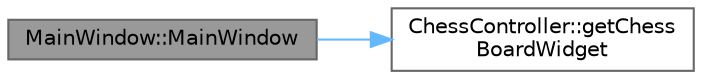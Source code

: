 digraph "MainWindow::MainWindow"
{
 // LATEX_PDF_SIZE
  bgcolor="transparent";
  edge [fontname=Helvetica,fontsize=10,labelfontname=Helvetica,labelfontsize=10];
  node [fontname=Helvetica,fontsize=10,shape=box,height=0.2,width=0.4];
  rankdir="LR";
  Node1 [id="Node000001",label="MainWindow::MainWindow",height=0.2,width=0.4,color="gray40", fillcolor="grey60", style="filled", fontcolor="black",tooltip="Constructor for MainWindow."];
  Node1 -> Node2 [id="edge1_Node000001_Node000002",color="steelblue1",style="solid",tooltip=" "];
  Node2 [id="Node000002",label="ChessController::getChess\lBoardWidget",height=0.2,width=0.4,color="grey40", fillcolor="white", style="filled",URL="$class_chess_controller.html#af146a2d6c5a68a292cf8fd1704b79825",tooltip="Gets the ChessBoardWidget associated with the ChessController."];
}
